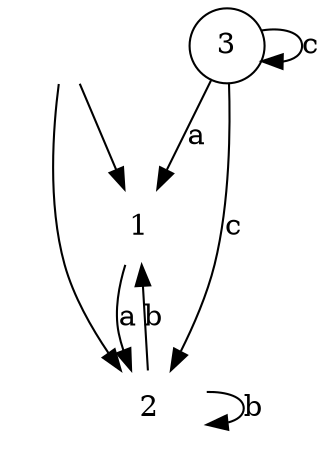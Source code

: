 digraph nfa {
	Start [label="" shape=none]
	1 [label=1 shape=plaintext]
	2 [label=2 shape=plaintext]
	3 [label=3 shape=circle]
	Start -> 1
	Start -> 2
	3 -> 1 [label=a]
	3 -> 2 [label=c]
	3 -> 3 [label=c]
	1 -> 2 [label=a]
	2 -> 1 [label=b]
	2 -> 2 [label=b]
}
